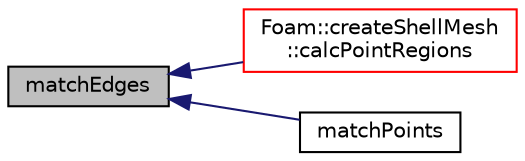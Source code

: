 digraph "matchEdges"
{
  bgcolor="transparent";
  edge [fontname="Helvetica",fontsize="10",labelfontname="Helvetica",labelfontsize="10"];
  node [fontname="Helvetica",fontsize="10",shape=record];
  rankdir="LR";
  Node223 [label="matchEdges",height=0.2,width=0.4,color="black", fillcolor="grey75", style="filled", fontcolor="black"];
  Node223 -> Node224 [dir="back",color="midnightblue",fontsize="10",style="solid",fontname="Helvetica"];
  Node224 [label="Foam::createShellMesh\l::calcPointRegions",height=0.2,width=0.4,color="red",URL="$a22181.html#abd09fd2558d9fc41e9a503ce2976fe5f",tooltip="Helper: calculate point regions. The point region is the. "];
  Node223 -> Node229 [dir="back",color="midnightblue",fontsize="10",style="solid",fontname="Helvetica"];
  Node229 [label="matchPoints",height=0.2,width=0.4,color="black",URL="$a28681.html#a53abaec4e100007300e11cedf4c5b772",tooltip="Find corresponding points on patches sharing the same points. "];
}

